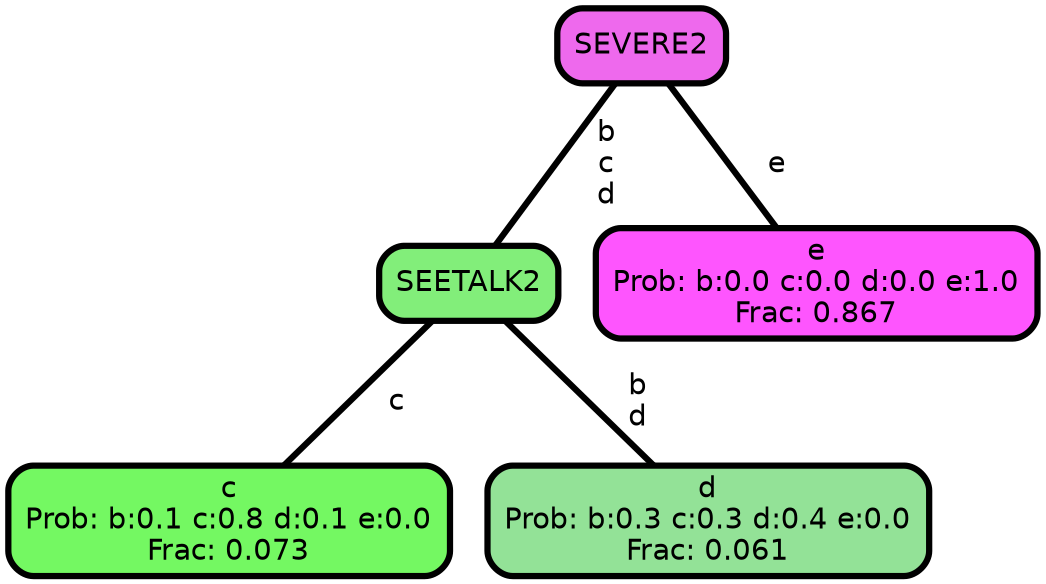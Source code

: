 graph Tree {
node [shape=box, style="filled, rounded",color="black",penwidth="3",fontcolor="black",                 fontname=helvetica] ;
graph [ranksep="0 equally", splines=straight,                 bgcolor=transparent, dpi=200] ;
edge [fontname=helvetica, color=black] ;
0 [label="c
Prob: b:0.1 c:0.8 d:0.1 e:0.0
Frac: 0.073", fillcolor="#74f862"] ;
1 [label="SEETALK2", fillcolor="#82ee7a"] ;
2 [label="d
Prob: b:0.3 c:0.3 d:0.4 e:0.0
Frac: 0.061", fillcolor="#93e297"] ;
3 [label="SEVERE2", fillcolor="#ee69ed"] ;
4 [label="e
Prob: b:0.0 c:0.0 d:0.0 e:1.0
Frac: 0.867", fillcolor="#fe55fe"] ;
1 -- 0 [label=" c",penwidth=3] ;
1 -- 2 [label=" b\n d",penwidth=3] ;
3 -- 1 [label=" b\n c\n d",penwidth=3] ;
3 -- 4 [label=" e",penwidth=3] ;
{rank = same;}}